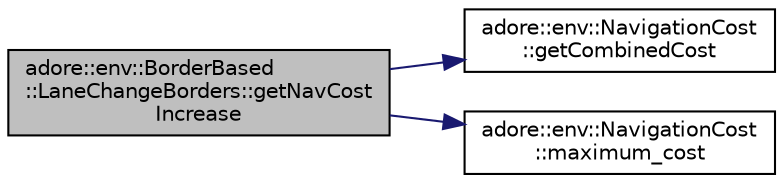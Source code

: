 digraph "adore::env::BorderBased::LaneChangeBorders::getNavCostIncrease"
{
 // LATEX_PDF_SIZE
  edge [fontname="Helvetica",fontsize="10",labelfontname="Helvetica",labelfontsize="10"];
  node [fontname="Helvetica",fontsize="10",shape=record];
  rankdir="LR";
  Node1 [label="adore::env::BorderBased\l::LaneChangeBorders::getNavCost\lIncrease",height=0.2,width=0.4,color="black", fillcolor="grey75", style="filled", fontcolor="black",tooltip=" "];
  Node1 -> Node2 [color="midnightblue",fontsize="10",style="solid",fontname="Helvetica"];
  Node2 [label="adore::env::NavigationCost\l::getCombinedCost",height=0.2,width=0.4,color="black", fillcolor="white", style="filled",URL="$structadore_1_1env_1_1NavigationCost.html#ac2b072d7564c58ad5216bef52d460b5b",tooltip="Get combined cost."];
  Node1 -> Node3 [color="midnightblue",fontsize="10",style="solid",fontname="Helvetica"];
  Node3 [label="adore::env::NavigationCost\l::maximum_cost",height=0.2,width=0.4,color="black", fillcolor="white", style="filled",URL="$structadore_1_1env_1_1NavigationCost.html#a9eaa4ab06b16553d027781e4b22ebba7",tooltip=" "];
}
